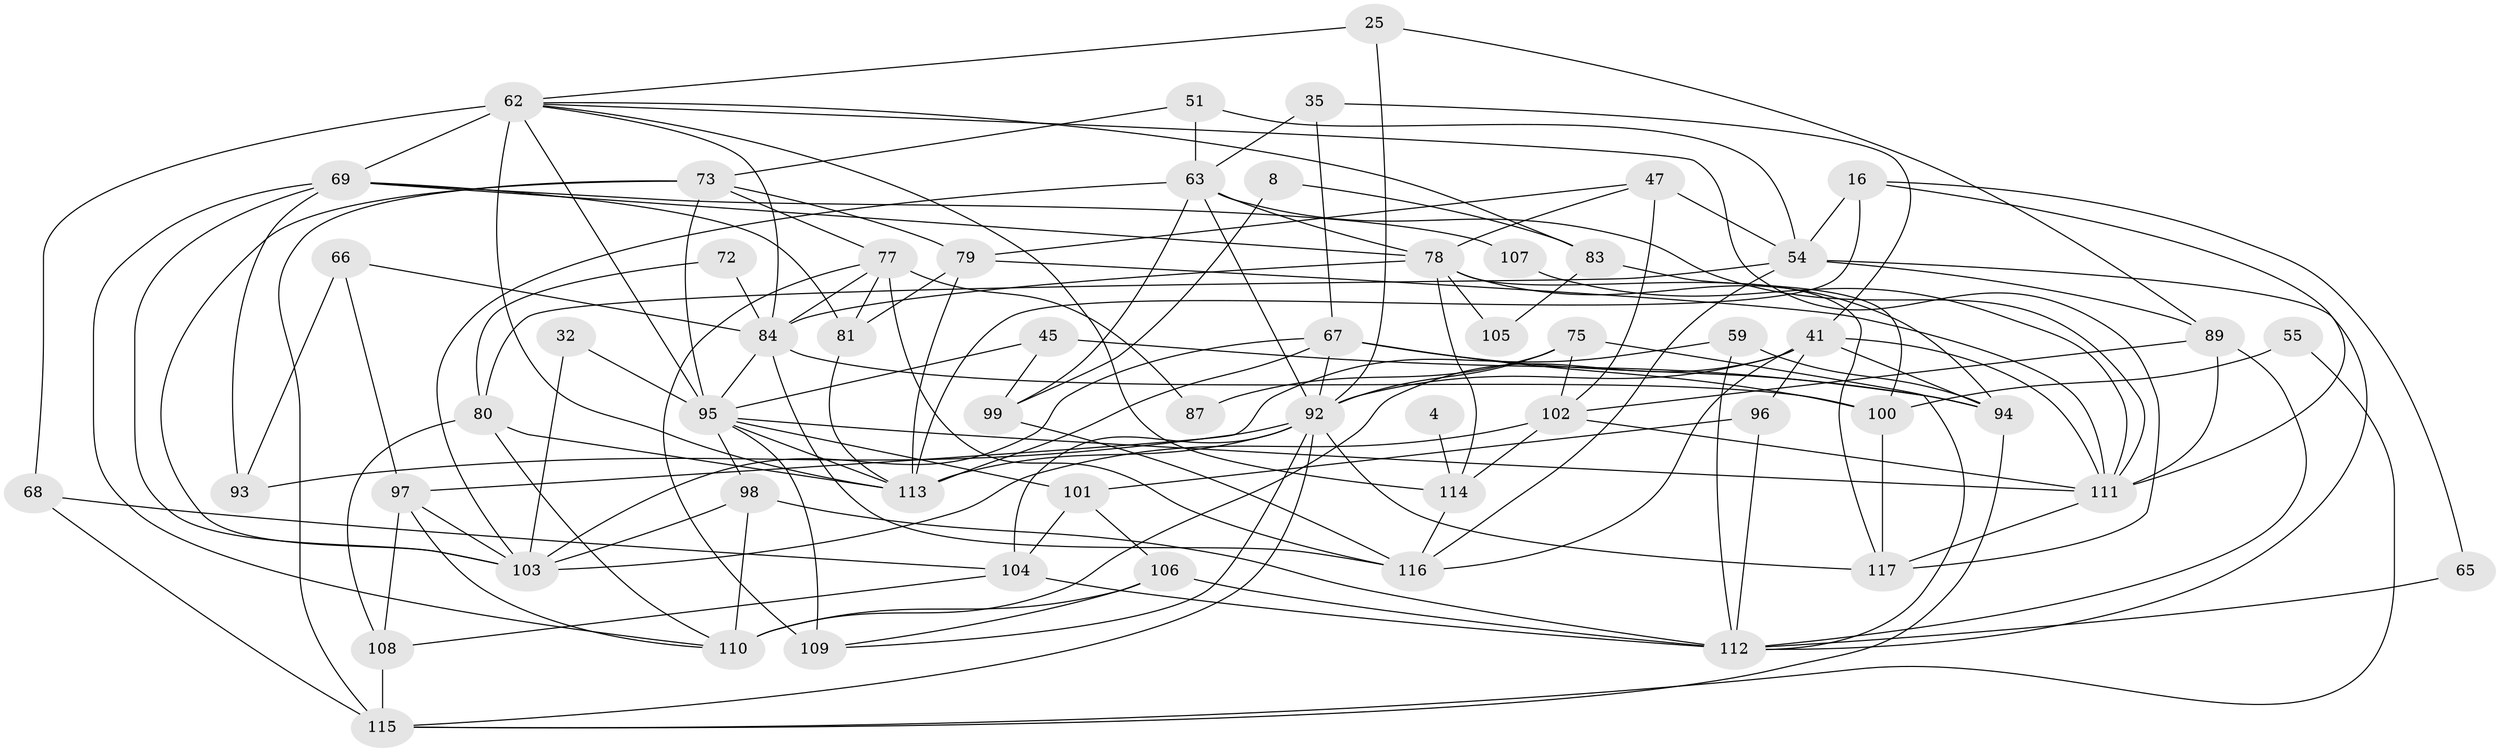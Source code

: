 // original degree distribution, {5: 0.23931623931623933, 3: 0.28205128205128205, 2: 0.1452991452991453, 7: 0.017094017094017096, 6: 0.10256410256410256, 4: 0.19658119658119658, 9: 0.008547008547008548, 8: 0.008547008547008548}
// Generated by graph-tools (version 1.1) at 2025/50/03/09/25 04:50:06]
// undirected, 58 vertices, 142 edges
graph export_dot {
graph [start="1"]
  node [color=gray90,style=filled];
  4;
  8;
  16;
  25;
  32;
  35;
  41 [super="+13"];
  45 [super="+19"];
  47 [super="+33"];
  51;
  54 [super="+29+46"];
  55;
  59;
  62 [super="+1+21+15"];
  63 [super="+9+52"];
  65;
  66;
  67 [super="+38"];
  68;
  69 [super="+30"];
  72;
  73 [super="+34"];
  75;
  77 [super="+58"];
  78 [super="+23+6"];
  79 [super="+64+74"];
  80 [super="+49"];
  81 [super="+48"];
  83;
  84 [super="+71+70"];
  87;
  89 [super="+27"];
  92 [super="+91"];
  93;
  94 [super="+5"];
  95 [super="+24+76+39+57+82"];
  96;
  97 [super="+56"];
  98;
  99;
  100 [super="+43"];
  101 [super="+12"];
  102 [super="+28"];
  103 [super="+17+42"];
  104 [super="+31"];
  105;
  106 [super="+53"];
  107;
  108;
  109 [super="+2"];
  110 [super="+50"];
  111 [super="+61+60"];
  112 [super="+37"];
  113 [super="+7+85"];
  114 [super="+44"];
  115 [super="+90"];
  116 [super="+88"];
  117;
  4 -- 114 [weight=2];
  8 -- 83;
  8 -- 99;
  16 -- 65;
  16 -- 113 [weight=2];
  16 -- 54;
  16 -- 111;
  25 -- 89;
  25 -- 92;
  25 -- 62;
  32 -- 103;
  32 -- 95;
  35 -- 41;
  35 -- 67;
  35 -- 63;
  41 -- 92 [weight=2];
  41 -- 94 [weight=2];
  41 -- 96;
  41 -- 110;
  41 -- 111;
  41 -- 116;
  45 -- 99 [weight=2];
  45 -- 94;
  45 -- 95;
  47 -- 54 [weight=2];
  47 -- 78;
  47 -- 102;
  47 -- 79;
  51 -- 63;
  51 -- 73;
  51 -- 54;
  54 -- 80;
  54 -- 112;
  54 -- 89;
  54 -- 116;
  55 -- 100;
  55 -- 115;
  59 -- 94;
  59 -- 112;
  59 -- 97;
  62 -- 68;
  62 -- 117;
  62 -- 113 [weight=2];
  62 -- 84;
  62 -- 83;
  62 -- 114;
  62 -- 69 [weight=3];
  62 -- 95;
  63 -- 92 [weight=2];
  63 -- 103 [weight=2];
  63 -- 111;
  63 -- 78;
  63 -- 99;
  65 -- 112;
  66 -- 93;
  66 -- 97;
  66 -- 84;
  67 -- 103 [weight=3];
  67 -- 113;
  67 -- 100;
  67 -- 92;
  67 -- 94;
  68 -- 115;
  68 -- 104;
  69 -- 93;
  69 -- 81;
  69 -- 107;
  69 -- 78;
  69 -- 103 [weight=2];
  69 -- 110;
  72 -- 84;
  72 -- 80;
  73 -- 115 [weight=2];
  73 -- 103;
  73 -- 77;
  73 -- 95;
  73 -- 79 [weight=2];
  75 -- 87;
  75 -- 92;
  75 -- 102;
  75 -- 112;
  77 -- 87;
  77 -- 109 [weight=2];
  77 -- 81;
  77 -- 84;
  77 -- 116;
  78 -- 84 [weight=2];
  78 -- 117;
  78 -- 94;
  78 -- 105;
  78 -- 114 [weight=2];
  79 -- 111;
  79 -- 113;
  79 -- 81;
  80 -- 108;
  80 -- 113 [weight=2];
  80 -- 110;
  81 -- 113 [weight=2];
  83 -- 105;
  83 -- 100;
  84 -- 100 [weight=3];
  84 -- 95 [weight=2];
  84 -- 116;
  89 -- 111;
  89 -- 102 [weight=2];
  89 -- 112;
  92 -- 117;
  92 -- 93;
  92 -- 104;
  92 -- 109;
  92 -- 113;
  92 -- 115;
  94 -- 115;
  95 -- 98;
  95 -- 113;
  95 -- 111 [weight=2];
  95 -- 101;
  95 -- 109;
  96 -- 101;
  96 -- 112;
  97 -- 103;
  97 -- 110;
  97 -- 108;
  98 -- 112;
  98 -- 103;
  98 -- 110;
  99 -- 116;
  100 -- 117 [weight=2];
  101 -- 106;
  101 -- 104;
  102 -- 114;
  102 -- 103;
  102 -- 111;
  104 -- 112;
  104 -- 108;
  106 -- 109;
  106 -- 112 [weight=2];
  106 -- 110 [weight=2];
  107 -- 111;
  108 -- 115;
  111 -- 117;
  114 -- 116;
}
